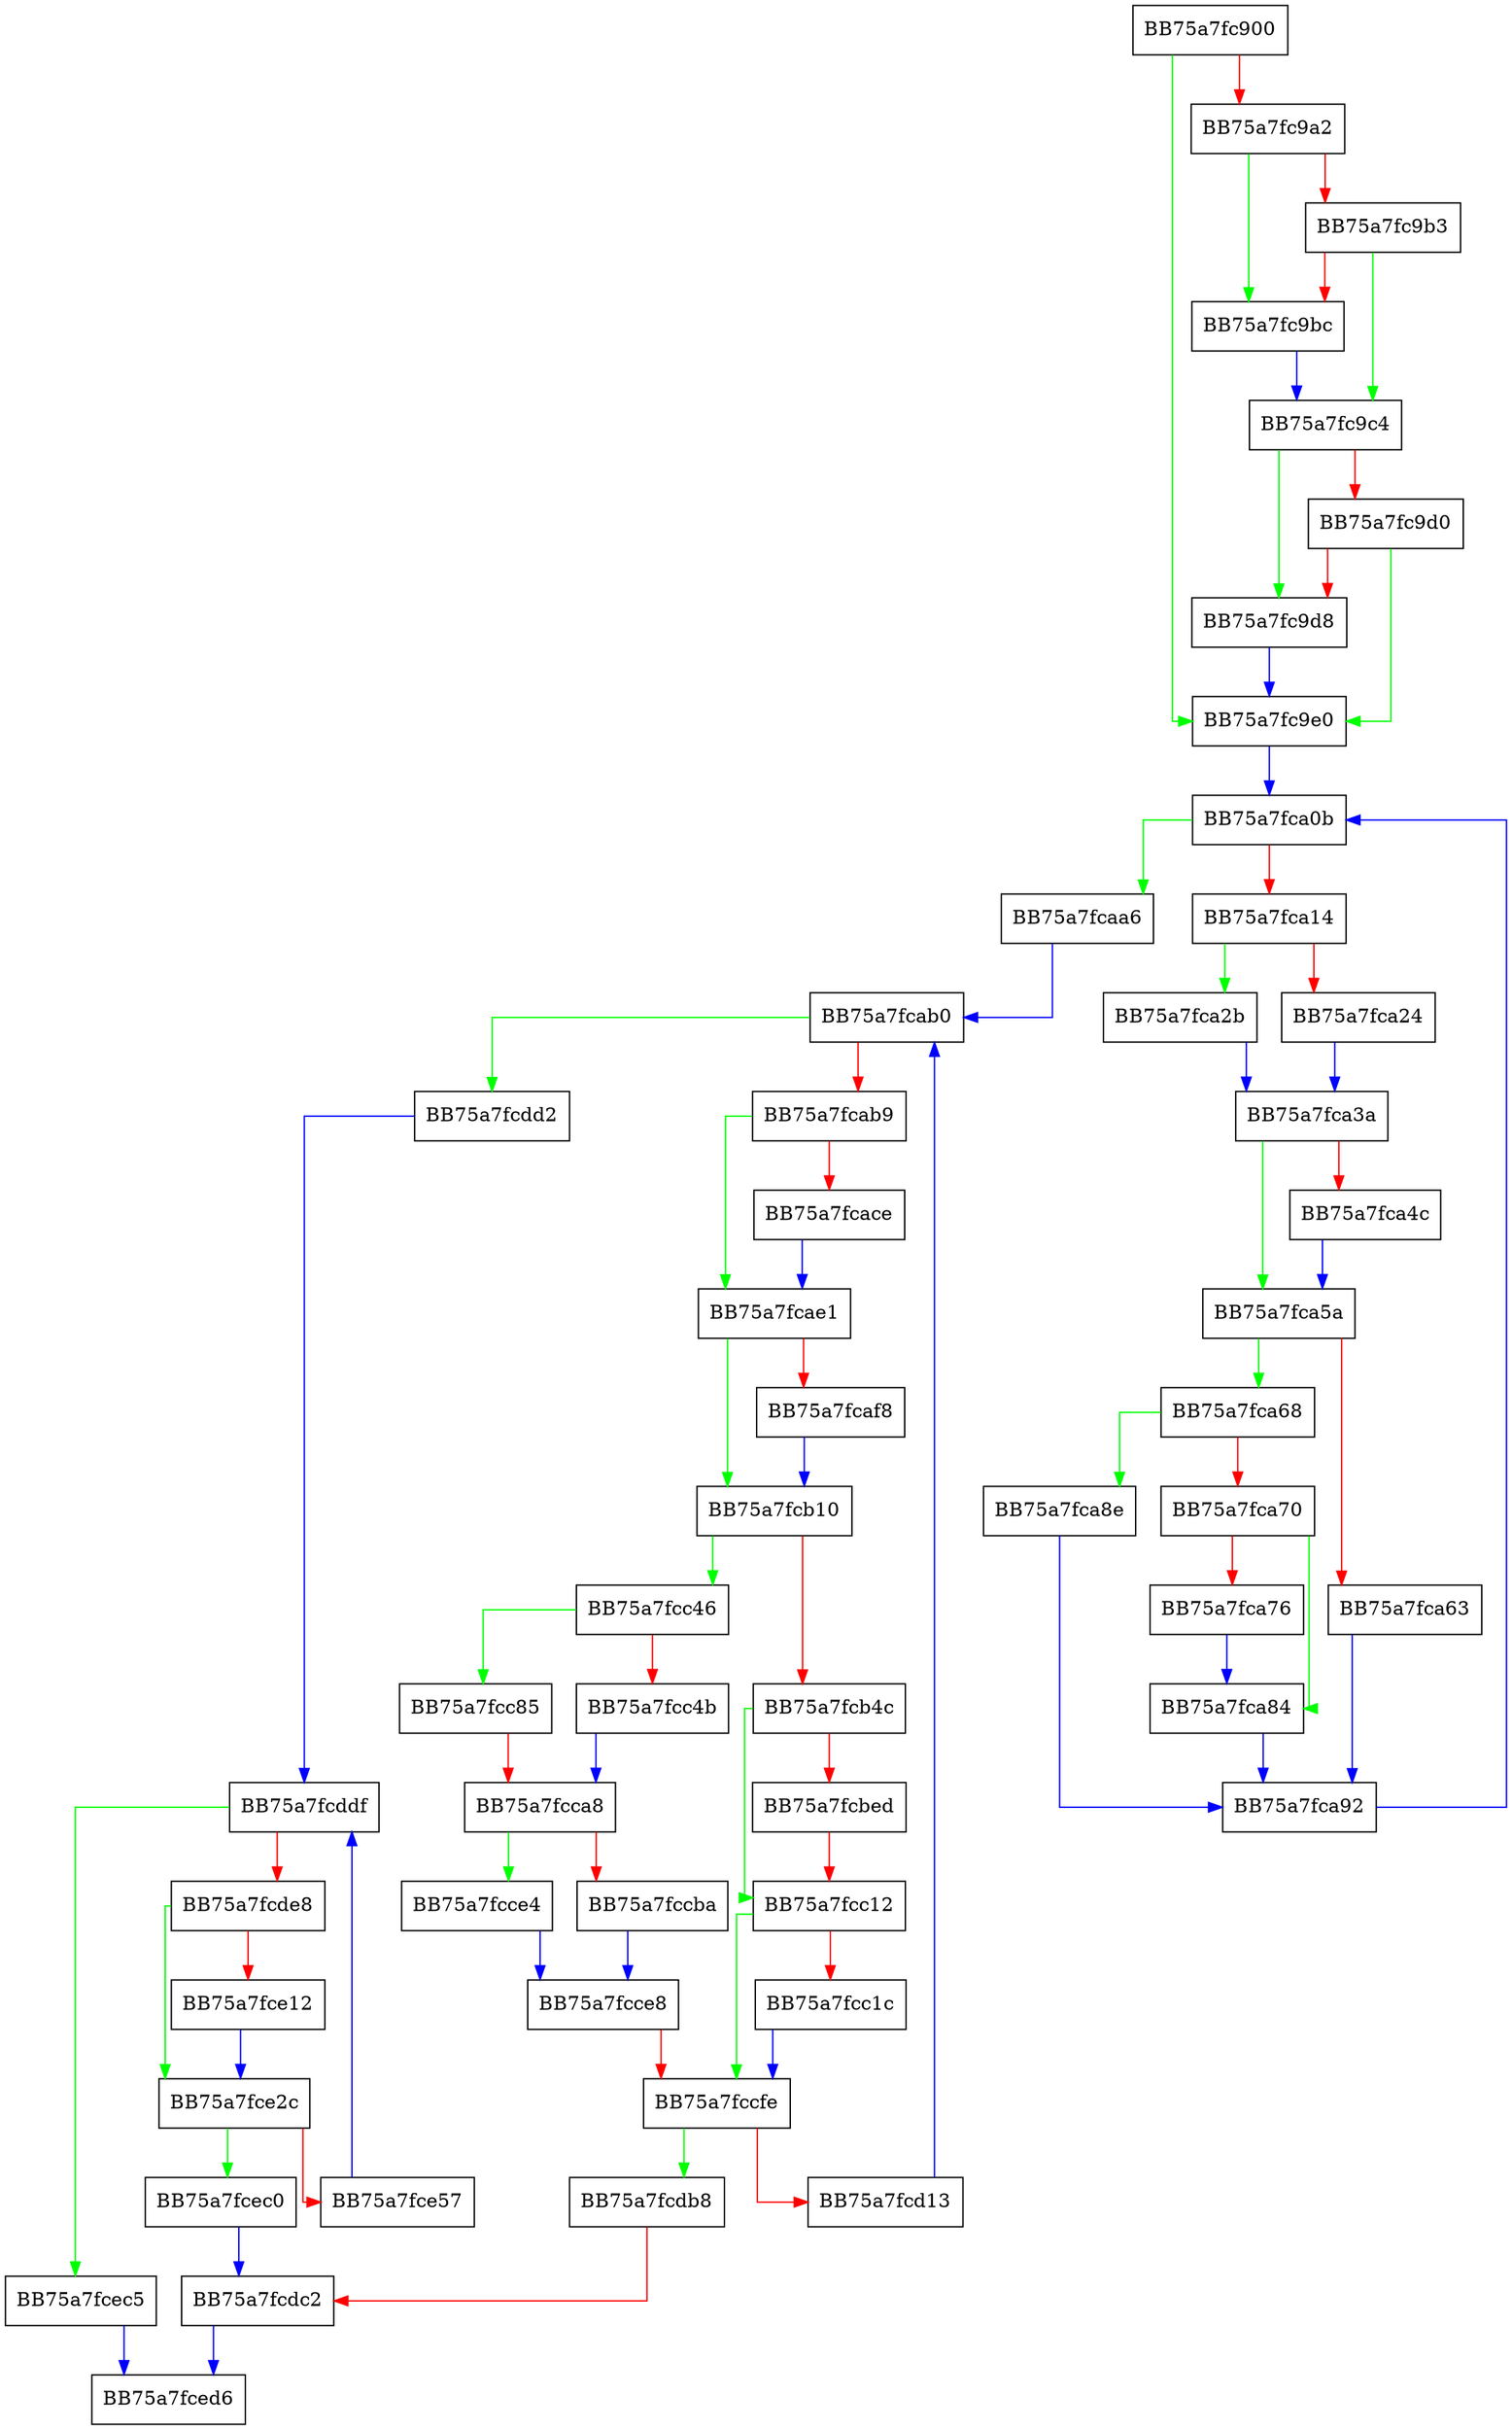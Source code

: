 digraph append_set {
  node [shape="box"];
  graph [splines=ortho];
  BB75a7fc900 -> BB75a7fc9e0 [color="green"];
  BB75a7fc900 -> BB75a7fc9a2 [color="red"];
  BB75a7fc9a2 -> BB75a7fc9bc [color="green"];
  BB75a7fc9a2 -> BB75a7fc9b3 [color="red"];
  BB75a7fc9b3 -> BB75a7fc9c4 [color="green"];
  BB75a7fc9b3 -> BB75a7fc9bc [color="red"];
  BB75a7fc9bc -> BB75a7fc9c4 [color="blue"];
  BB75a7fc9c4 -> BB75a7fc9d8 [color="green"];
  BB75a7fc9c4 -> BB75a7fc9d0 [color="red"];
  BB75a7fc9d0 -> BB75a7fc9e0 [color="green"];
  BB75a7fc9d0 -> BB75a7fc9d8 [color="red"];
  BB75a7fc9d8 -> BB75a7fc9e0 [color="blue"];
  BB75a7fc9e0 -> BB75a7fca0b [color="blue"];
  BB75a7fca0b -> BB75a7fcaa6 [color="green"];
  BB75a7fca0b -> BB75a7fca14 [color="red"];
  BB75a7fca14 -> BB75a7fca2b [color="green"];
  BB75a7fca14 -> BB75a7fca24 [color="red"];
  BB75a7fca24 -> BB75a7fca3a [color="blue"];
  BB75a7fca2b -> BB75a7fca3a [color="blue"];
  BB75a7fca3a -> BB75a7fca5a [color="green"];
  BB75a7fca3a -> BB75a7fca4c [color="red"];
  BB75a7fca4c -> BB75a7fca5a [color="blue"];
  BB75a7fca5a -> BB75a7fca68 [color="green"];
  BB75a7fca5a -> BB75a7fca63 [color="red"];
  BB75a7fca63 -> BB75a7fca92 [color="blue"];
  BB75a7fca68 -> BB75a7fca8e [color="green"];
  BB75a7fca68 -> BB75a7fca70 [color="red"];
  BB75a7fca70 -> BB75a7fca84 [color="green"];
  BB75a7fca70 -> BB75a7fca76 [color="red"];
  BB75a7fca76 -> BB75a7fca84 [color="blue"];
  BB75a7fca84 -> BB75a7fca92 [color="blue"];
  BB75a7fca8e -> BB75a7fca92 [color="blue"];
  BB75a7fca92 -> BB75a7fca0b [color="blue"];
  BB75a7fcaa6 -> BB75a7fcab0 [color="blue"];
  BB75a7fcab0 -> BB75a7fcdd2 [color="green"];
  BB75a7fcab0 -> BB75a7fcab9 [color="red"];
  BB75a7fcab9 -> BB75a7fcae1 [color="green"];
  BB75a7fcab9 -> BB75a7fcace [color="red"];
  BB75a7fcace -> BB75a7fcae1 [color="blue"];
  BB75a7fcae1 -> BB75a7fcb10 [color="green"];
  BB75a7fcae1 -> BB75a7fcaf8 [color="red"];
  BB75a7fcaf8 -> BB75a7fcb10 [color="blue"];
  BB75a7fcb10 -> BB75a7fcc46 [color="green"];
  BB75a7fcb10 -> BB75a7fcb4c [color="red"];
  BB75a7fcb4c -> BB75a7fcc12 [color="green"];
  BB75a7fcb4c -> BB75a7fcbed [color="red"];
  BB75a7fcbed -> BB75a7fcc12 [color="red"];
  BB75a7fcc12 -> BB75a7fccfe [color="green"];
  BB75a7fcc12 -> BB75a7fcc1c [color="red"];
  BB75a7fcc1c -> BB75a7fccfe [color="blue"];
  BB75a7fcc46 -> BB75a7fcc85 [color="green"];
  BB75a7fcc46 -> BB75a7fcc4b [color="red"];
  BB75a7fcc4b -> BB75a7fcca8 [color="blue"];
  BB75a7fcc85 -> BB75a7fcca8 [color="red"];
  BB75a7fcca8 -> BB75a7fcce4 [color="green"];
  BB75a7fcca8 -> BB75a7fccba [color="red"];
  BB75a7fccba -> BB75a7fcce8 [color="blue"];
  BB75a7fcce4 -> BB75a7fcce8 [color="blue"];
  BB75a7fcce8 -> BB75a7fccfe [color="red"];
  BB75a7fccfe -> BB75a7fcdb8 [color="green"];
  BB75a7fccfe -> BB75a7fcd13 [color="red"];
  BB75a7fcd13 -> BB75a7fcab0 [color="blue"];
  BB75a7fcdb8 -> BB75a7fcdc2 [color="red"];
  BB75a7fcdc2 -> BB75a7fced6 [color="blue"];
  BB75a7fcdd2 -> BB75a7fcddf [color="blue"];
  BB75a7fcddf -> BB75a7fcec5 [color="green"];
  BB75a7fcddf -> BB75a7fcde8 [color="red"];
  BB75a7fcde8 -> BB75a7fce2c [color="green"];
  BB75a7fcde8 -> BB75a7fce12 [color="red"];
  BB75a7fce12 -> BB75a7fce2c [color="blue"];
  BB75a7fce2c -> BB75a7fcec0 [color="green"];
  BB75a7fce2c -> BB75a7fce57 [color="red"];
  BB75a7fce57 -> BB75a7fcddf [color="blue"];
  BB75a7fcec0 -> BB75a7fcdc2 [color="blue"];
  BB75a7fcec5 -> BB75a7fced6 [color="blue"];
}